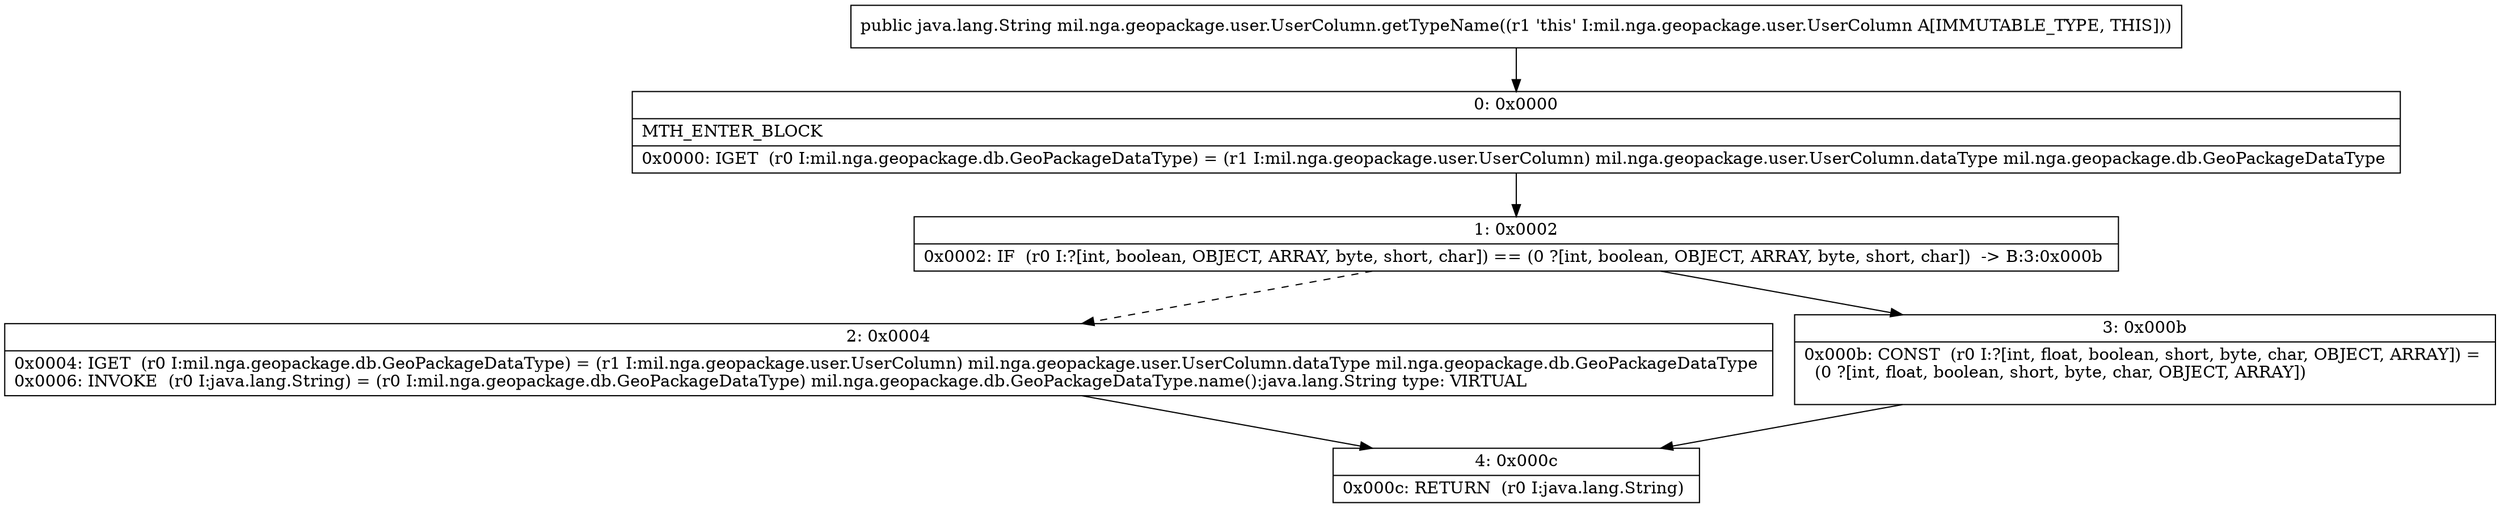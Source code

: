 digraph "CFG formil.nga.geopackage.user.UserColumn.getTypeName()Ljava\/lang\/String;" {
Node_0 [shape=record,label="{0\:\ 0x0000|MTH_ENTER_BLOCK\l|0x0000: IGET  (r0 I:mil.nga.geopackage.db.GeoPackageDataType) = (r1 I:mil.nga.geopackage.user.UserColumn) mil.nga.geopackage.user.UserColumn.dataType mil.nga.geopackage.db.GeoPackageDataType \l}"];
Node_1 [shape=record,label="{1\:\ 0x0002|0x0002: IF  (r0 I:?[int, boolean, OBJECT, ARRAY, byte, short, char]) == (0 ?[int, boolean, OBJECT, ARRAY, byte, short, char])  \-\> B:3:0x000b \l}"];
Node_2 [shape=record,label="{2\:\ 0x0004|0x0004: IGET  (r0 I:mil.nga.geopackage.db.GeoPackageDataType) = (r1 I:mil.nga.geopackage.user.UserColumn) mil.nga.geopackage.user.UserColumn.dataType mil.nga.geopackage.db.GeoPackageDataType \l0x0006: INVOKE  (r0 I:java.lang.String) = (r0 I:mil.nga.geopackage.db.GeoPackageDataType) mil.nga.geopackage.db.GeoPackageDataType.name():java.lang.String type: VIRTUAL \l}"];
Node_3 [shape=record,label="{3\:\ 0x000b|0x000b: CONST  (r0 I:?[int, float, boolean, short, byte, char, OBJECT, ARRAY]) = \l  (0 ?[int, float, boolean, short, byte, char, OBJECT, ARRAY])\l \l}"];
Node_4 [shape=record,label="{4\:\ 0x000c|0x000c: RETURN  (r0 I:java.lang.String) \l}"];
MethodNode[shape=record,label="{public java.lang.String mil.nga.geopackage.user.UserColumn.getTypeName((r1 'this' I:mil.nga.geopackage.user.UserColumn A[IMMUTABLE_TYPE, THIS])) }"];
MethodNode -> Node_0;
Node_0 -> Node_1;
Node_1 -> Node_2[style=dashed];
Node_1 -> Node_3;
Node_2 -> Node_4;
Node_3 -> Node_4;
}

